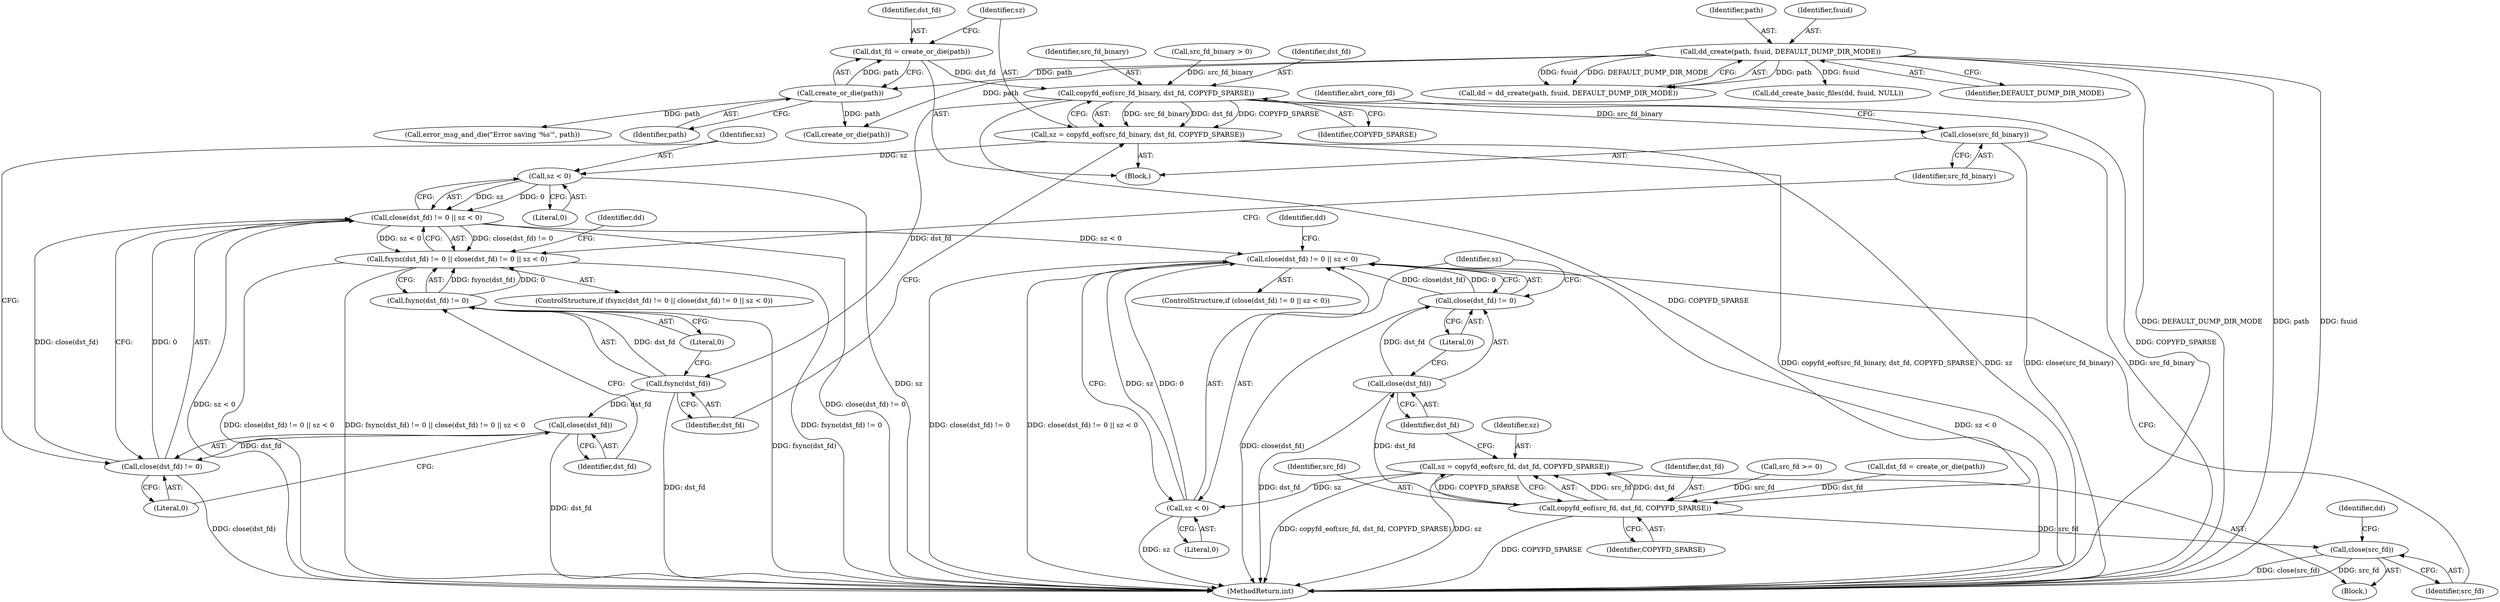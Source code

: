 digraph "0_abrt_4f2c1ddd3e3b81d2d5146b883115371f1cada9f9@API" {
"1000856" [label="(Call,dst_fd = create_or_die(path))"];
"1000858" [label="(Call,create_or_die(path))"];
"1000618" [label="(Call,dd_create(path, fsuid, DEFAULT_DUMP_DIR_MODE))"];
"1000863" [label="(Call,copyfd_eof(src_fd_binary, dst_fd, COPYFD_SPARSE))"];
"1000861" [label="(Call,sz = copyfd_eof(src_fd_binary, dst_fd, COPYFD_SPARSE))"];
"1000878" [label="(Call,sz < 0)"];
"1000873" [label="(Call,close(dst_fd) != 0 || sz < 0)"];
"1000868" [label="(Call,fsync(dst_fd) != 0 || close(dst_fd) != 0 || sz < 0)"];
"1001020" [label="(Call,close(dst_fd) != 0 || sz < 0)"];
"1000870" [label="(Call,fsync(dst_fd))"];
"1000869" [label="(Call,fsync(dst_fd) != 0)"];
"1000875" [label="(Call,close(dst_fd))"];
"1000874" [label="(Call,close(dst_fd) != 0)"];
"1000887" [label="(Call,close(src_fd_binary))"];
"1001015" [label="(Call,copyfd_eof(src_fd, dst_fd, COPYFD_SPARSE))"];
"1001013" [label="(Call,sz = copyfd_eof(src_fd, dst_fd, COPYFD_SPARSE))"];
"1001025" [label="(Call,sz < 0)"];
"1001022" [label="(Call,close(dst_fd))"];
"1001021" [label="(Call,close(dst_fd) != 0)"];
"1001034" [label="(Call,close(src_fd))"];
"1000857" [label="(Identifier,dst_fd)"];
"1000878" [label="(Call,sz < 0)"];
"1000870" [label="(Call,fsync(dst_fd))"];
"1001013" [label="(Call,sz = copyfd_eof(src_fd, dst_fd, COPYFD_SPARSE))"];
"1001019" [label="(ControlStructure,if (close(dst_fd) != 0 || sz < 0))"];
"1001015" [label="(Call,copyfd_eof(src_fd, dst_fd, COPYFD_SPARSE))"];
"1000864" [label="(Identifier,src_fd_binary)"];
"1000872" [label="(Literal,0)"];
"1001017" [label="(Identifier,dst_fd)"];
"1000858" [label="(Call,create_or_die(path))"];
"1000856" [label="(Call,dst_fd = create_or_die(path))"];
"1000891" [label="(Identifier,abrt_core_fd)"];
"1000863" [label="(Call,copyfd_eof(src_fd_binary, dst_fd, COPYFD_SPARSE))"];
"1000887" [label="(Call,close(src_fd_binary))"];
"1000888" [label="(Identifier,src_fd_binary)"];
"1000859" [label="(Identifier,path)"];
"1000861" [label="(Call,sz = copyfd_eof(src_fd_binary, dst_fd, COPYFD_SPARSE))"];
"1000879" [label="(Identifier,sz)"];
"1000877" [label="(Literal,0)"];
"1001027" [label="(Literal,0)"];
"1000884" [label="(Call,error_msg_and_die(\"Error saving '%s'\", path))"];
"1000851" [label="(Call,src_fd_binary > 0)"];
"1000862" [label="(Identifier,sz)"];
"1001021" [label="(Call,close(dst_fd) != 0)"];
"1001025" [label="(Call,sz < 0)"];
"1000998" [label="(Call,src_fd >= 0)"];
"1000630" [label="(Call,dd_create_basic_files(dd, fsuid, NULL))"];
"1000868" [label="(Call,fsync(dst_fd) != 0 || close(dst_fd) != 0 || sz < 0)"];
"1000871" [label="(Identifier,dst_fd)"];
"1000854" [label="(Block,)"];
"1000618" [label="(Call,dd_create(path, fsuid, DEFAULT_DUMP_DIR_MODE))"];
"1000620" [label="(Identifier,fsuid)"];
"1001018" [label="(Identifier,COPYFD_SPARSE)"];
"1000875" [label="(Call,close(dst_fd))"];
"1000621" [label="(Identifier,DEFAULT_DUMP_DIR_MODE)"];
"1001171" [label="(MethodReturn,int)"];
"1000867" [label="(ControlStructure,if (fsync(dst_fd) != 0 || close(dst_fd) != 0 || sz < 0))"];
"1000619" [label="(Identifier,path)"];
"1000616" [label="(Call,dd = dd_create(path, fsuid, DEFAULT_DUMP_DIR_MODE))"];
"1001008" [label="(Call,dst_fd = create_or_die(path))"];
"1001026" [label="(Identifier,sz)"];
"1000873" [label="(Call,close(dst_fd) != 0 || sz < 0)"];
"1001014" [label="(Identifier,sz)"];
"1001024" [label="(Literal,0)"];
"1000866" [label="(Identifier,COPYFD_SPARSE)"];
"1000880" [label="(Literal,0)"];
"1000883" [label="(Identifier,dd)"];
"1000876" [label="(Identifier,dst_fd)"];
"1001020" [label="(Call,close(dst_fd) != 0 || sz < 0)"];
"1001030" [label="(Identifier,dd)"];
"1000869" [label="(Call,fsync(dst_fd) != 0)"];
"1000892" [label="(Call,create_or_die(path))"];
"1001037" [label="(Identifier,dd)"];
"1001022" [label="(Call,close(dst_fd))"];
"1001034" [label="(Call,close(src_fd))"];
"1001001" [label="(Block,)"];
"1000865" [label="(Identifier,dst_fd)"];
"1001035" [label="(Identifier,src_fd)"];
"1000874" [label="(Call,close(dst_fd) != 0)"];
"1001023" [label="(Identifier,dst_fd)"];
"1001016" [label="(Identifier,src_fd)"];
"1000856" -> "1000854"  [label="AST: "];
"1000856" -> "1000858"  [label="CFG: "];
"1000857" -> "1000856"  [label="AST: "];
"1000858" -> "1000856"  [label="AST: "];
"1000862" -> "1000856"  [label="CFG: "];
"1000858" -> "1000856"  [label="DDG: path"];
"1000856" -> "1000863"  [label="DDG: dst_fd"];
"1000858" -> "1000859"  [label="CFG: "];
"1000859" -> "1000858"  [label="AST: "];
"1000618" -> "1000858"  [label="DDG: path"];
"1000858" -> "1000884"  [label="DDG: path"];
"1000858" -> "1000892"  [label="DDG: path"];
"1000618" -> "1000616"  [label="AST: "];
"1000618" -> "1000621"  [label="CFG: "];
"1000619" -> "1000618"  [label="AST: "];
"1000620" -> "1000618"  [label="AST: "];
"1000621" -> "1000618"  [label="AST: "];
"1000616" -> "1000618"  [label="CFG: "];
"1000618" -> "1001171"  [label="DDG: DEFAULT_DUMP_DIR_MODE"];
"1000618" -> "1001171"  [label="DDG: path"];
"1000618" -> "1001171"  [label="DDG: fsuid"];
"1000618" -> "1000616"  [label="DDG: path"];
"1000618" -> "1000616"  [label="DDG: fsuid"];
"1000618" -> "1000616"  [label="DDG: DEFAULT_DUMP_DIR_MODE"];
"1000618" -> "1000630"  [label="DDG: fsuid"];
"1000618" -> "1000892"  [label="DDG: path"];
"1000863" -> "1000861"  [label="AST: "];
"1000863" -> "1000866"  [label="CFG: "];
"1000864" -> "1000863"  [label="AST: "];
"1000865" -> "1000863"  [label="AST: "];
"1000866" -> "1000863"  [label="AST: "];
"1000861" -> "1000863"  [label="CFG: "];
"1000863" -> "1001171"  [label="DDG: COPYFD_SPARSE"];
"1000863" -> "1000861"  [label="DDG: src_fd_binary"];
"1000863" -> "1000861"  [label="DDG: dst_fd"];
"1000863" -> "1000861"  [label="DDG: COPYFD_SPARSE"];
"1000851" -> "1000863"  [label="DDG: src_fd_binary"];
"1000863" -> "1000870"  [label="DDG: dst_fd"];
"1000863" -> "1000887"  [label="DDG: src_fd_binary"];
"1000863" -> "1001015"  [label="DDG: COPYFD_SPARSE"];
"1000861" -> "1000854"  [label="AST: "];
"1000862" -> "1000861"  [label="AST: "];
"1000871" -> "1000861"  [label="CFG: "];
"1000861" -> "1001171"  [label="DDG: copyfd_eof(src_fd_binary, dst_fd, COPYFD_SPARSE)"];
"1000861" -> "1001171"  [label="DDG: sz"];
"1000861" -> "1000878"  [label="DDG: sz"];
"1000878" -> "1000873"  [label="AST: "];
"1000878" -> "1000880"  [label="CFG: "];
"1000879" -> "1000878"  [label="AST: "];
"1000880" -> "1000878"  [label="AST: "];
"1000873" -> "1000878"  [label="CFG: "];
"1000878" -> "1001171"  [label="DDG: sz"];
"1000878" -> "1000873"  [label="DDG: sz"];
"1000878" -> "1000873"  [label="DDG: 0"];
"1000873" -> "1000868"  [label="AST: "];
"1000873" -> "1000874"  [label="CFG: "];
"1000874" -> "1000873"  [label="AST: "];
"1000868" -> "1000873"  [label="CFG: "];
"1000873" -> "1001171"  [label="DDG: sz < 0"];
"1000873" -> "1001171"  [label="DDG: close(dst_fd) != 0"];
"1000873" -> "1000868"  [label="DDG: close(dst_fd) != 0"];
"1000873" -> "1000868"  [label="DDG: sz < 0"];
"1000874" -> "1000873"  [label="DDG: close(dst_fd)"];
"1000874" -> "1000873"  [label="DDG: 0"];
"1000873" -> "1001020"  [label="DDG: sz < 0"];
"1000868" -> "1000867"  [label="AST: "];
"1000868" -> "1000869"  [label="CFG: "];
"1000869" -> "1000868"  [label="AST: "];
"1000883" -> "1000868"  [label="CFG: "];
"1000888" -> "1000868"  [label="CFG: "];
"1000868" -> "1001171"  [label="DDG: close(dst_fd) != 0 || sz < 0"];
"1000868" -> "1001171"  [label="DDG: fsync(dst_fd) != 0 || close(dst_fd) != 0 || sz < 0"];
"1000868" -> "1001171"  [label="DDG: fsync(dst_fd) != 0"];
"1000869" -> "1000868"  [label="DDG: fsync(dst_fd)"];
"1000869" -> "1000868"  [label="DDG: 0"];
"1001020" -> "1001019"  [label="AST: "];
"1001020" -> "1001021"  [label="CFG: "];
"1001020" -> "1001025"  [label="CFG: "];
"1001021" -> "1001020"  [label="AST: "];
"1001025" -> "1001020"  [label="AST: "];
"1001030" -> "1001020"  [label="CFG: "];
"1001035" -> "1001020"  [label="CFG: "];
"1001020" -> "1001171"  [label="DDG: close(dst_fd) != 0"];
"1001020" -> "1001171"  [label="DDG: close(dst_fd) != 0 || sz < 0"];
"1001020" -> "1001171"  [label="DDG: sz < 0"];
"1001021" -> "1001020"  [label="DDG: close(dst_fd)"];
"1001021" -> "1001020"  [label="DDG: 0"];
"1001025" -> "1001020"  [label="DDG: sz"];
"1001025" -> "1001020"  [label="DDG: 0"];
"1000870" -> "1000869"  [label="AST: "];
"1000870" -> "1000871"  [label="CFG: "];
"1000871" -> "1000870"  [label="AST: "];
"1000872" -> "1000870"  [label="CFG: "];
"1000870" -> "1001171"  [label="DDG: dst_fd"];
"1000870" -> "1000869"  [label="DDG: dst_fd"];
"1000870" -> "1000875"  [label="DDG: dst_fd"];
"1000869" -> "1000872"  [label="CFG: "];
"1000872" -> "1000869"  [label="AST: "];
"1000876" -> "1000869"  [label="CFG: "];
"1000869" -> "1001171"  [label="DDG: fsync(dst_fd)"];
"1000875" -> "1000874"  [label="AST: "];
"1000875" -> "1000876"  [label="CFG: "];
"1000876" -> "1000875"  [label="AST: "];
"1000877" -> "1000875"  [label="CFG: "];
"1000875" -> "1001171"  [label="DDG: dst_fd"];
"1000875" -> "1000874"  [label="DDG: dst_fd"];
"1000874" -> "1000877"  [label="CFG: "];
"1000877" -> "1000874"  [label="AST: "];
"1000879" -> "1000874"  [label="CFG: "];
"1000874" -> "1001171"  [label="DDG: close(dst_fd)"];
"1000887" -> "1000854"  [label="AST: "];
"1000887" -> "1000888"  [label="CFG: "];
"1000888" -> "1000887"  [label="AST: "];
"1000891" -> "1000887"  [label="CFG: "];
"1000887" -> "1001171"  [label="DDG: close(src_fd_binary)"];
"1000887" -> "1001171"  [label="DDG: src_fd_binary"];
"1001015" -> "1001013"  [label="AST: "];
"1001015" -> "1001018"  [label="CFG: "];
"1001016" -> "1001015"  [label="AST: "];
"1001017" -> "1001015"  [label="AST: "];
"1001018" -> "1001015"  [label="AST: "];
"1001013" -> "1001015"  [label="CFG: "];
"1001015" -> "1001171"  [label="DDG: COPYFD_SPARSE"];
"1001015" -> "1001013"  [label="DDG: src_fd"];
"1001015" -> "1001013"  [label="DDG: dst_fd"];
"1001015" -> "1001013"  [label="DDG: COPYFD_SPARSE"];
"1000998" -> "1001015"  [label="DDG: src_fd"];
"1001008" -> "1001015"  [label="DDG: dst_fd"];
"1001015" -> "1001022"  [label="DDG: dst_fd"];
"1001015" -> "1001034"  [label="DDG: src_fd"];
"1001013" -> "1001001"  [label="AST: "];
"1001014" -> "1001013"  [label="AST: "];
"1001023" -> "1001013"  [label="CFG: "];
"1001013" -> "1001171"  [label="DDG: copyfd_eof(src_fd, dst_fd, COPYFD_SPARSE)"];
"1001013" -> "1001171"  [label="DDG: sz"];
"1001013" -> "1001025"  [label="DDG: sz"];
"1001025" -> "1001027"  [label="CFG: "];
"1001026" -> "1001025"  [label="AST: "];
"1001027" -> "1001025"  [label="AST: "];
"1001025" -> "1001171"  [label="DDG: sz"];
"1001022" -> "1001021"  [label="AST: "];
"1001022" -> "1001023"  [label="CFG: "];
"1001023" -> "1001022"  [label="AST: "];
"1001024" -> "1001022"  [label="CFG: "];
"1001022" -> "1001171"  [label="DDG: dst_fd"];
"1001022" -> "1001021"  [label="DDG: dst_fd"];
"1001021" -> "1001024"  [label="CFG: "];
"1001024" -> "1001021"  [label="AST: "];
"1001026" -> "1001021"  [label="CFG: "];
"1001021" -> "1001171"  [label="DDG: close(dst_fd)"];
"1001034" -> "1001001"  [label="AST: "];
"1001034" -> "1001035"  [label="CFG: "];
"1001035" -> "1001034"  [label="AST: "];
"1001037" -> "1001034"  [label="CFG: "];
"1001034" -> "1001171"  [label="DDG: src_fd"];
"1001034" -> "1001171"  [label="DDG: close(src_fd)"];
}
